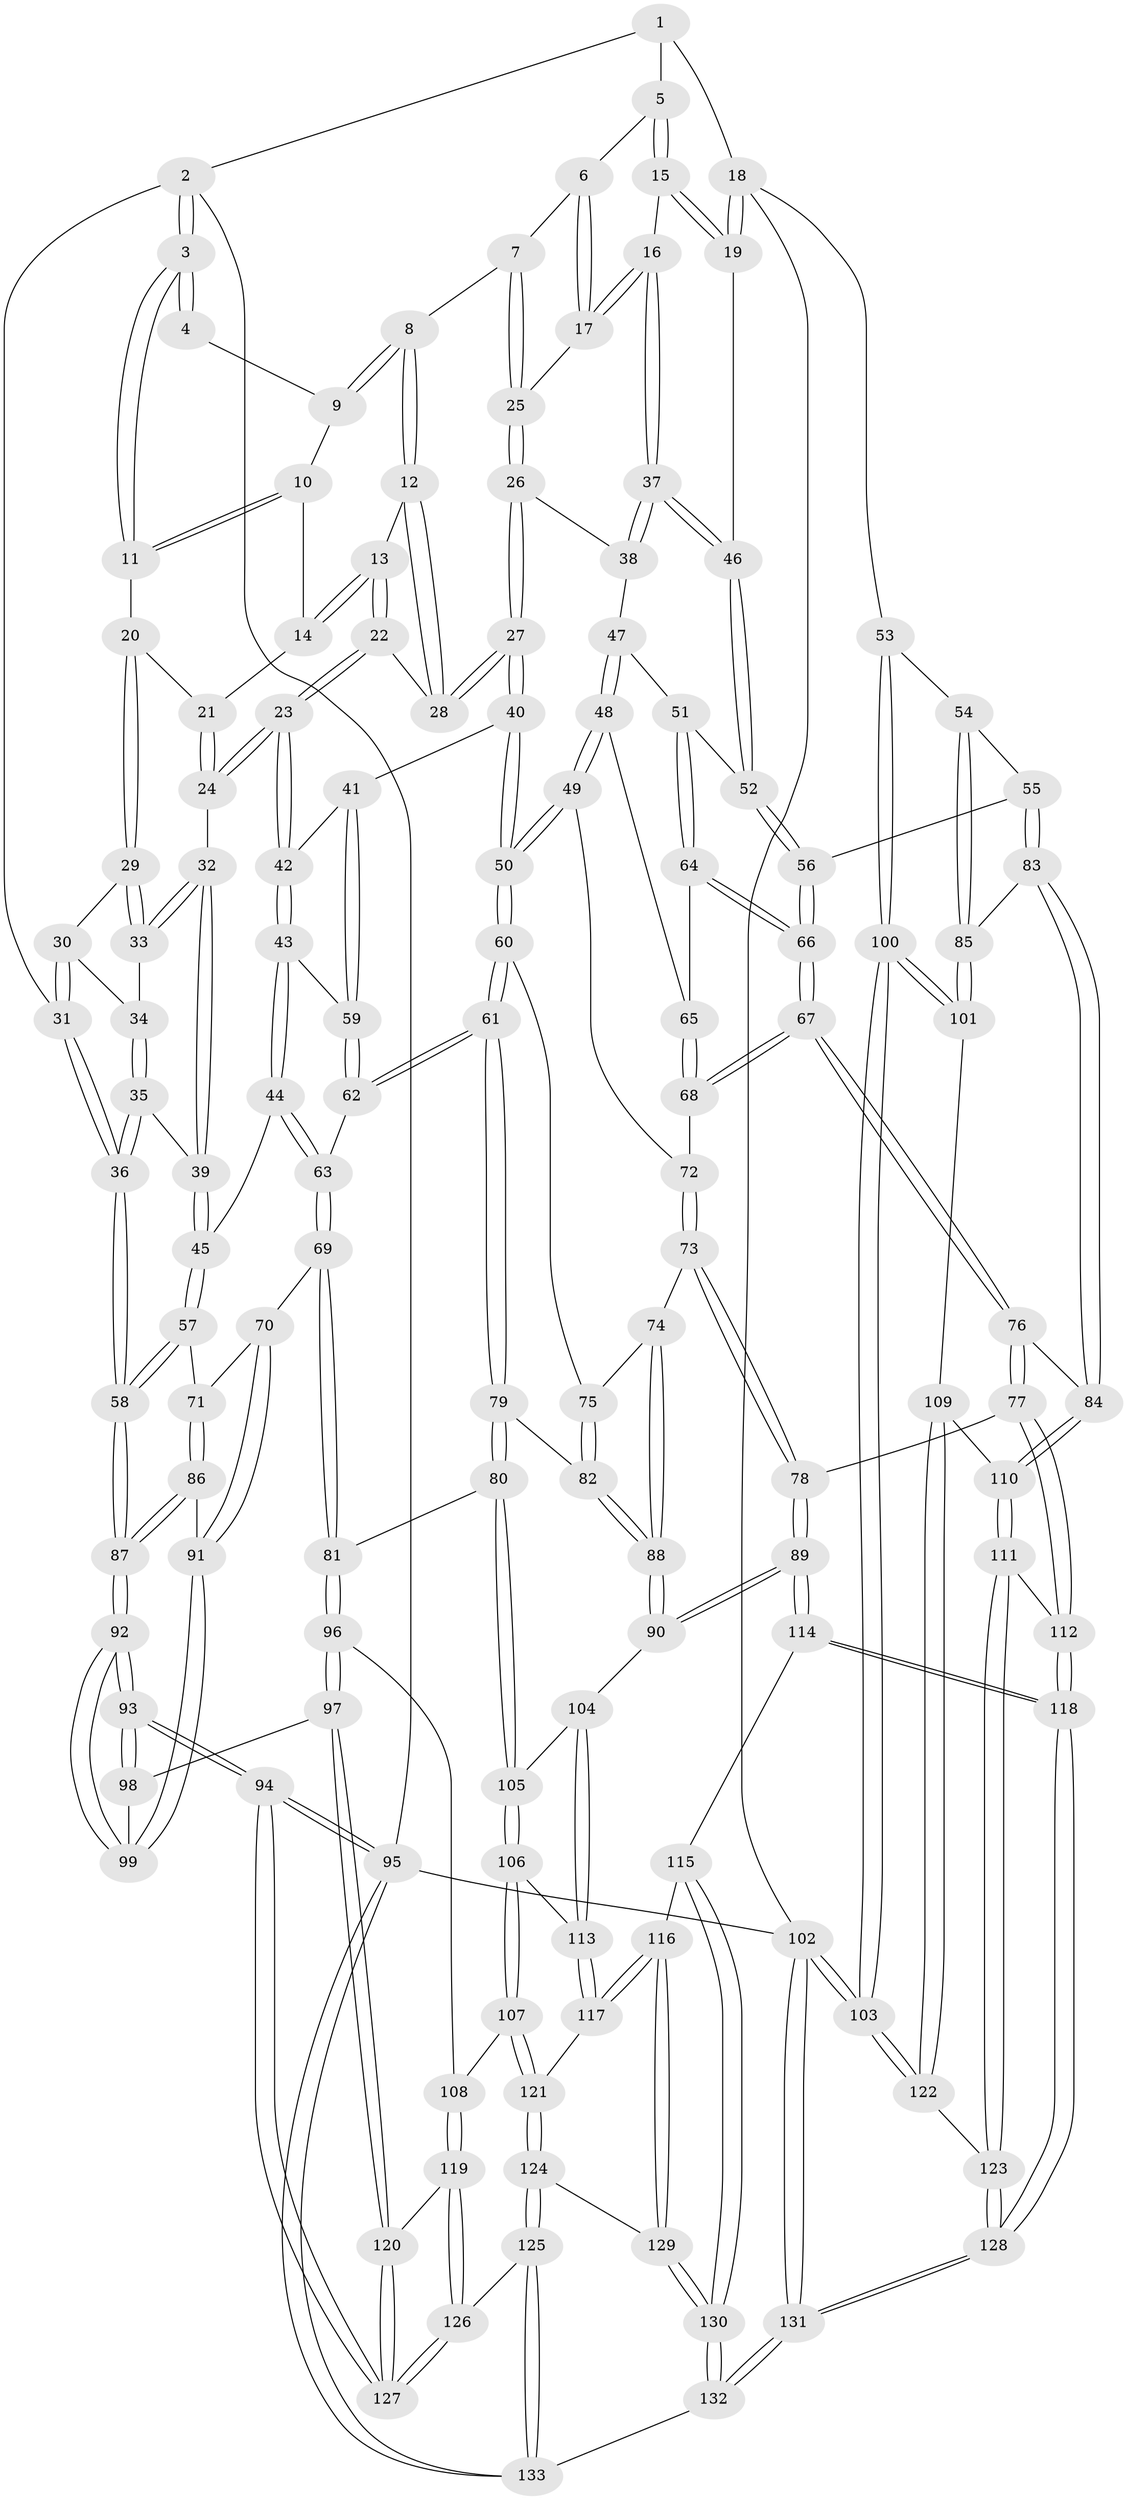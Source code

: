 // coarse degree distribution, {11: 0.012658227848101266, 3: 0.06329113924050633, 4: 0.4177215189873418, 5: 0.4050632911392405, 6: 0.10126582278481013}
// Generated by graph-tools (version 1.1) at 2025/21/03/04/25 18:21:41]
// undirected, 133 vertices, 329 edges
graph export_dot {
graph [start="1"]
  node [color=gray90,style=filled];
  1 [pos="+0.7728091164941655+0"];
  2 [pos="+0+0"];
  3 [pos="+0+0"];
  4 [pos="+0.3529485751237214+0"];
  5 [pos="+0.768385369833122+0"];
  6 [pos="+0.7208541961380185+0"];
  7 [pos="+0.5183951926656+0.1147427754326893"];
  8 [pos="+0.4239546763802029+0.07221226833109229"];
  9 [pos="+0.353199556450405+0"];
  10 [pos="+0.2555749798359197+0.05918825963415261"];
  11 [pos="+0.11201821117812409+0.1395080742583764"];
  12 [pos="+0.4140638792383617+0.09691837655923605"];
  13 [pos="+0.27259482838837484+0.1521449837290729"];
  14 [pos="+0.2537157475738173+0.1397310565473673"];
  15 [pos="+0.8131942250258307+0.04945243436725526"];
  16 [pos="+0.6871511323757664+0.257594216355769"];
  17 [pos="+0.6164001239725025+0.20990476276904152"];
  18 [pos="+1+0.31652077461077993"];
  19 [pos="+0.9323241897030069+0.20632290054662325"];
  20 [pos="+0.11378624692104591+0.1427867189066272"];
  21 [pos="+0.23297680278911978+0.15087959811610474"];
  22 [pos="+0.31012023993104704+0.2407940418711595"];
  23 [pos="+0.24762082597868743+0.28317539640220735"];
  24 [pos="+0.21950274812391424+0.2662553705553319"];
  25 [pos="+0.5770987788267999+0.20990430126498544"];
  26 [pos="+0.49476277007330394+0.3014113486275221"];
  27 [pos="+0.45480873874791133+0.3070472621926621"];
  28 [pos="+0.3894919394841701+0.22857049242379682"];
  29 [pos="+0.12012180301188023+0.1823652367842361"];
  30 [pos="+0.044417004364455656+0.2391676566924094"];
  31 [pos="+0+0.34599796870151023"];
  32 [pos="+0.15516649442724306+0.24768965890074038"];
  33 [pos="+0.15279640675689665+0.24503295586951207"];
  34 [pos="+0.07631699420826474+0.2736077591648257"];
  35 [pos="+0.00875917400028121+0.3452327101530091"];
  36 [pos="+0+0.3975521149291633"];
  37 [pos="+0.7142859730345935+0.3051559073836562"];
  38 [pos="+0.5233640581504331+0.32479925318608166"];
  39 [pos="+0.10879514686849329+0.3445711996153502"];
  40 [pos="+0.43412830629300214+0.3467473921361679"];
  41 [pos="+0.3691867209140064+0.3730864120869325"];
  42 [pos="+0.25250690952650034+0.34045422140139264"];
  43 [pos="+0.2272705827751114+0.3899801927683691"];
  44 [pos="+0.2191560131224536+0.40405735143241533"];
  45 [pos="+0.17041032915996504+0.41767776054671923"];
  46 [pos="+0.7202749762209347+0.3127611803670253"];
  47 [pos="+0.5424396681851497+0.3479838127038758"];
  48 [pos="+0.5518516812644184+0.4561049184027819"];
  49 [pos="+0.5413730500069955+0.4670828585246849"];
  50 [pos="+0.463490256663151+0.48109750050275557"];
  51 [pos="+0.6667344010939434+0.39603699791361313"];
  52 [pos="+0.7187718697872437+0.36695733686011206"];
  53 [pos="+1+0.3672795903850127"];
  54 [pos="+0.9423770386494803+0.4564429688655302"];
  55 [pos="+0.9353322410622856+0.45703662278710916"];
  56 [pos="+0.7597120141307522+0.4084254890806109"];
  57 [pos="+0.1456913167155532+0.4493252470188258"];
  58 [pos="+0+0.44183087539335864"];
  59 [pos="+0.35000482681108575+0.4191681413037941"];
  60 [pos="+0.4491134465684337+0.5039492821863264"];
  61 [pos="+0.38561246112982+0.5388717816406452"];
  62 [pos="+0.3233066505098983+0.5108863802873256"];
  63 [pos="+0.3061393332456207+0.510828884966513"];
  64 [pos="+0.6493524590135495+0.4205765398765068"];
  65 [pos="+0.629146598295001+0.4372575649630285"];
  66 [pos="+0.7100112722267424+0.5998522828511911"];
  67 [pos="+0.7074955802763077+0.6251836174410867"];
  68 [pos="+0.6269201868189509+0.5130968735553056"];
  69 [pos="+0.22416100364107447+0.5829575665738077"];
  70 [pos="+0.17165358783669002+0.5671565883346018"];
  71 [pos="+0.14838129572270836+0.5429411989454563"];
  72 [pos="+0.5680650523029955+0.5091516998419814"];
  73 [pos="+0.5674609745854572+0.5770556651825252"];
  74 [pos="+0.5284634267008915+0.5783250562105513"];
  75 [pos="+0.5103363380186738+0.5680359111404926"];
  76 [pos="+0.7076595066349307+0.6263430001500188"];
  77 [pos="+0.6974765100885952+0.6359310783631978"];
  78 [pos="+0.672546472142605+0.6431935520048847"];
  79 [pos="+0.39185043063407743+0.6102472773935628"];
  80 [pos="+0.35177245169467347+0.6726565985783236"];
  81 [pos="+0.24529937801792587+0.6570960656671981"];
  82 [pos="+0.45145153233911484+0.6389874422152024"];
  83 [pos="+0.7244608957026427+0.6233130112150801"];
  84 [pos="+0.711023230644589+0.6262137072437974"];
  85 [pos="+0.8928016973583532+0.658764779103811"];
  86 [pos="+0.0103486055249581+0.5625647728276518"];
  87 [pos="+0+0.5055043934974969"];
  88 [pos="+0.49740103363213584+0.6786255888000721"];
  89 [pos="+0.5607351228228173+0.7384768537170505"];
  90 [pos="+0.5078213118935356+0.6982042767894172"];
  91 [pos="+0.10567536628419325+0.663679257613368"];
  92 [pos="+0+0.5469256402222928"];
  93 [pos="+0+0.7652879689350163"];
  94 [pos="+0+1"];
  95 [pos="+0+1"];
  96 [pos="+0.22020500156346773+0.7003126168137137"];
  97 [pos="+0.1220394902330421+0.7490502273080053"];
  98 [pos="+0.10999607115392084+0.7329676391128568"];
  99 [pos="+0.10782448481170694+0.7282243019143314"];
  100 [pos="+1+0.7828866811081614"];
  101 [pos="+0.9408263869206087+0.7289201800365862"];
  102 [pos="+1+1"];
  103 [pos="+1+0.8787304953701183"];
  104 [pos="+0.4364617969029463+0.7166650485503382"];
  105 [pos="+0.3616762160044454+0.707135907933286"];
  106 [pos="+0.35179545227013886+0.7614844106098938"];
  107 [pos="+0.3358047834420271+0.7785719599677763"];
  108 [pos="+0.26071037882426934+0.7501664858641308"];
  109 [pos="+0.8913457423431912+0.7609792725675555"];
  110 [pos="+0.8553280861545014+0.7640987905512433"];
  111 [pos="+0.7656319788739494+0.8108310140329184"];
  112 [pos="+0.7468544179997122+0.8086161720707148"];
  113 [pos="+0.4285861197004623+0.7900883876398276"];
  114 [pos="+0.5489104095685189+0.8339943791798841"];
  115 [pos="+0.5264324395345236+0.844067044308362"];
  116 [pos="+0.5110170434600189+0.8419624919632296"];
  117 [pos="+0.48857320750543737+0.8348379547374926"];
  118 [pos="+0.6524553687455813+0.9025399520478324"];
  119 [pos="+0.204228557520521+0.8899543915276644"];
  120 [pos="+0.1206725798322811+0.7696568110171365"];
  121 [pos="+0.3185139084852361+0.8618472743626255"];
  122 [pos="+0.8670400640858348+0.8973168527923148"];
  123 [pos="+0.8558105830327641+0.9047658157355162"];
  124 [pos="+0.306711201483326+0.8801434711630841"];
  125 [pos="+0.21585183589062365+0.898062934872197"];
  126 [pos="+0.20444969322567988+0.8904422788227623"];
  127 [pos="+0+1"];
  128 [pos="+0.7421224946724456+1"];
  129 [pos="+0.35492448864403875+0.9300661552632496"];
  130 [pos="+0.4271559661587743+1"];
  131 [pos="+0.7475333584925381+1"];
  132 [pos="+0.43271637712144456+1"];
  133 [pos="+0.23423201254497908+1"];
  1 -- 2;
  1 -- 5;
  1 -- 18;
  2 -- 3;
  2 -- 3;
  2 -- 31;
  2 -- 95;
  3 -- 4;
  3 -- 4;
  3 -- 11;
  3 -- 11;
  4 -- 9;
  5 -- 6;
  5 -- 15;
  5 -- 15;
  6 -- 7;
  6 -- 17;
  6 -- 17;
  7 -- 8;
  7 -- 25;
  7 -- 25;
  8 -- 9;
  8 -- 9;
  8 -- 12;
  8 -- 12;
  9 -- 10;
  10 -- 11;
  10 -- 11;
  10 -- 14;
  11 -- 20;
  12 -- 13;
  12 -- 28;
  12 -- 28;
  13 -- 14;
  13 -- 14;
  13 -- 22;
  13 -- 22;
  14 -- 21;
  15 -- 16;
  15 -- 19;
  15 -- 19;
  16 -- 17;
  16 -- 17;
  16 -- 37;
  16 -- 37;
  17 -- 25;
  18 -- 19;
  18 -- 19;
  18 -- 53;
  18 -- 102;
  19 -- 46;
  20 -- 21;
  20 -- 29;
  20 -- 29;
  21 -- 24;
  21 -- 24;
  22 -- 23;
  22 -- 23;
  22 -- 28;
  23 -- 24;
  23 -- 24;
  23 -- 42;
  23 -- 42;
  24 -- 32;
  25 -- 26;
  25 -- 26;
  26 -- 27;
  26 -- 27;
  26 -- 38;
  27 -- 28;
  27 -- 28;
  27 -- 40;
  27 -- 40;
  29 -- 30;
  29 -- 33;
  29 -- 33;
  30 -- 31;
  30 -- 31;
  30 -- 34;
  31 -- 36;
  31 -- 36;
  32 -- 33;
  32 -- 33;
  32 -- 39;
  32 -- 39;
  33 -- 34;
  34 -- 35;
  34 -- 35;
  35 -- 36;
  35 -- 36;
  35 -- 39;
  36 -- 58;
  36 -- 58;
  37 -- 38;
  37 -- 38;
  37 -- 46;
  37 -- 46;
  38 -- 47;
  39 -- 45;
  39 -- 45;
  40 -- 41;
  40 -- 50;
  40 -- 50;
  41 -- 42;
  41 -- 59;
  41 -- 59;
  42 -- 43;
  42 -- 43;
  43 -- 44;
  43 -- 44;
  43 -- 59;
  44 -- 45;
  44 -- 63;
  44 -- 63;
  45 -- 57;
  45 -- 57;
  46 -- 52;
  46 -- 52;
  47 -- 48;
  47 -- 48;
  47 -- 51;
  48 -- 49;
  48 -- 49;
  48 -- 65;
  49 -- 50;
  49 -- 50;
  49 -- 72;
  50 -- 60;
  50 -- 60;
  51 -- 52;
  51 -- 64;
  51 -- 64;
  52 -- 56;
  52 -- 56;
  53 -- 54;
  53 -- 100;
  53 -- 100;
  54 -- 55;
  54 -- 85;
  54 -- 85;
  55 -- 56;
  55 -- 83;
  55 -- 83;
  56 -- 66;
  56 -- 66;
  57 -- 58;
  57 -- 58;
  57 -- 71;
  58 -- 87;
  58 -- 87;
  59 -- 62;
  59 -- 62;
  60 -- 61;
  60 -- 61;
  60 -- 75;
  61 -- 62;
  61 -- 62;
  61 -- 79;
  61 -- 79;
  62 -- 63;
  63 -- 69;
  63 -- 69;
  64 -- 65;
  64 -- 66;
  64 -- 66;
  65 -- 68;
  65 -- 68;
  66 -- 67;
  66 -- 67;
  67 -- 68;
  67 -- 68;
  67 -- 76;
  67 -- 76;
  68 -- 72;
  69 -- 70;
  69 -- 81;
  69 -- 81;
  70 -- 71;
  70 -- 91;
  70 -- 91;
  71 -- 86;
  71 -- 86;
  72 -- 73;
  72 -- 73;
  73 -- 74;
  73 -- 78;
  73 -- 78;
  74 -- 75;
  74 -- 88;
  74 -- 88;
  75 -- 82;
  75 -- 82;
  76 -- 77;
  76 -- 77;
  76 -- 84;
  77 -- 78;
  77 -- 112;
  77 -- 112;
  78 -- 89;
  78 -- 89;
  79 -- 80;
  79 -- 80;
  79 -- 82;
  80 -- 81;
  80 -- 105;
  80 -- 105;
  81 -- 96;
  81 -- 96;
  82 -- 88;
  82 -- 88;
  83 -- 84;
  83 -- 84;
  83 -- 85;
  84 -- 110;
  84 -- 110;
  85 -- 101;
  85 -- 101;
  86 -- 87;
  86 -- 87;
  86 -- 91;
  87 -- 92;
  87 -- 92;
  88 -- 90;
  88 -- 90;
  89 -- 90;
  89 -- 90;
  89 -- 114;
  89 -- 114;
  90 -- 104;
  91 -- 99;
  91 -- 99;
  92 -- 93;
  92 -- 93;
  92 -- 99;
  92 -- 99;
  93 -- 94;
  93 -- 94;
  93 -- 98;
  93 -- 98;
  94 -- 95;
  94 -- 95;
  94 -- 127;
  94 -- 127;
  95 -- 133;
  95 -- 133;
  95 -- 102;
  96 -- 97;
  96 -- 97;
  96 -- 108;
  97 -- 98;
  97 -- 120;
  97 -- 120;
  98 -- 99;
  100 -- 101;
  100 -- 101;
  100 -- 103;
  100 -- 103;
  101 -- 109;
  102 -- 103;
  102 -- 103;
  102 -- 131;
  102 -- 131;
  103 -- 122;
  103 -- 122;
  104 -- 105;
  104 -- 113;
  104 -- 113;
  105 -- 106;
  105 -- 106;
  106 -- 107;
  106 -- 107;
  106 -- 113;
  107 -- 108;
  107 -- 121;
  107 -- 121;
  108 -- 119;
  108 -- 119;
  109 -- 110;
  109 -- 122;
  109 -- 122;
  110 -- 111;
  110 -- 111;
  111 -- 112;
  111 -- 123;
  111 -- 123;
  112 -- 118;
  112 -- 118;
  113 -- 117;
  113 -- 117;
  114 -- 115;
  114 -- 118;
  114 -- 118;
  115 -- 116;
  115 -- 130;
  115 -- 130;
  116 -- 117;
  116 -- 117;
  116 -- 129;
  116 -- 129;
  117 -- 121;
  118 -- 128;
  118 -- 128;
  119 -- 120;
  119 -- 126;
  119 -- 126;
  120 -- 127;
  120 -- 127;
  121 -- 124;
  121 -- 124;
  122 -- 123;
  123 -- 128;
  123 -- 128;
  124 -- 125;
  124 -- 125;
  124 -- 129;
  125 -- 126;
  125 -- 133;
  125 -- 133;
  126 -- 127;
  126 -- 127;
  128 -- 131;
  128 -- 131;
  129 -- 130;
  129 -- 130;
  130 -- 132;
  130 -- 132;
  131 -- 132;
  131 -- 132;
  132 -- 133;
}

